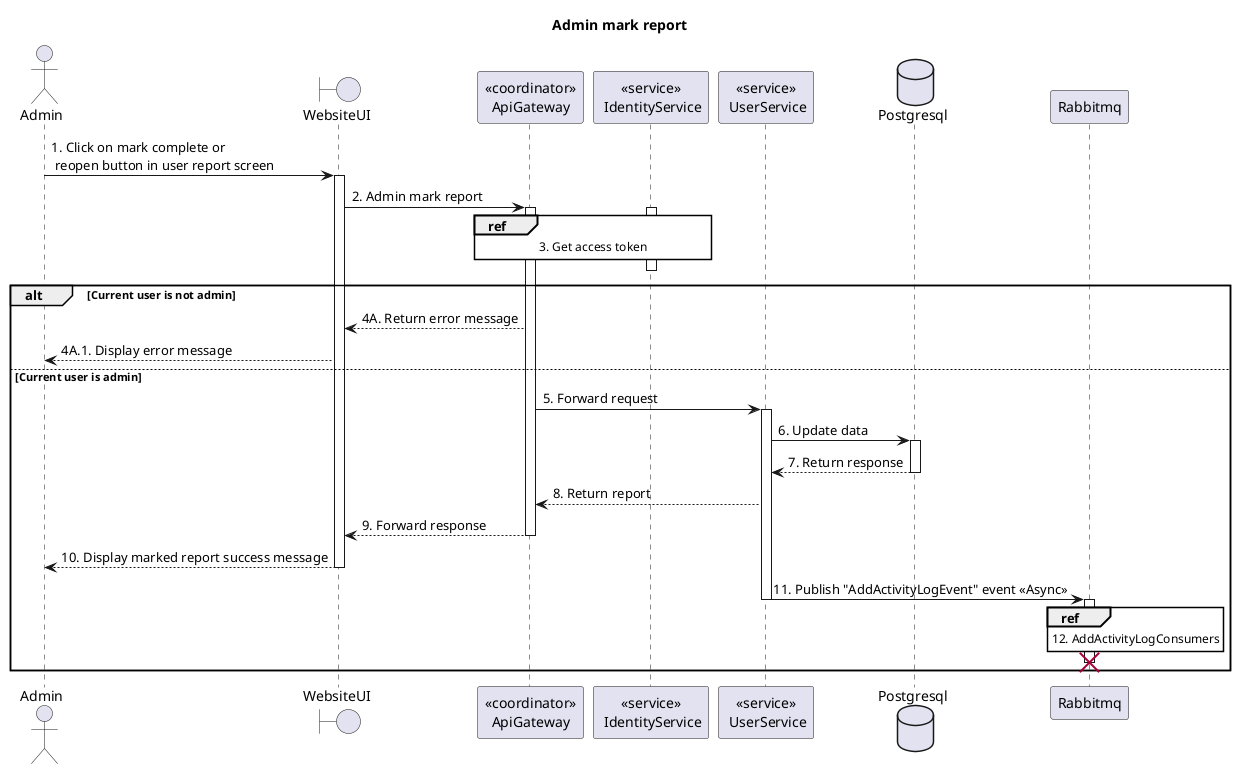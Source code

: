 @startuml Sequence
title "Admin mark report"

' Style section
<style>
  sequenceDiagram {
    reference {
      BackGroundColor white
    }
}
</style>

actor Admin
boundary WebsiteUI
participant "<<coordinator>>\nApiGateway" as ApiGateway
participant "<<service>>\n IdentityService" as IdentityService
participant "<<service>>\n UserService" as UserService
database Postgresql

Admin -> WebsiteUI ++: 1. Click on mark complete or \n reopen button in user report screen
WebsiteUI -> ApiGateway ++: 2. Admin mark report

activate IdentityService
ref over ApiGateway, IdentityService: 3. Get access token
ApiGateway -[hidden]-> IdentityService
deactivate IdentityService

alt Current user is not admin
    WebsiteUI <-- ApiGateway: 4A. Return error message
    Admin <-- WebsiteUI: 4A.1. Display error message
else Current user is admin
    ApiGateway -> UserService ++: 5. Forward request
    UserService -> Postgresql++: 6. Update data
    UserService <-- Postgresql--: 7. Return response
    ApiGateway <-- UserService: 8. Return report
    WebsiteUI <-- ApiGateway--: 9. Forward response
    Admin <-- WebsiteUI--: 10. Display marked report success message
    UserService -> Rabbitmq: 11. Publish "AddActivityLogEvent" event <<Async>> 
    deactivate UserService
    activate Rabbitmq
    ref over Rabbitmq: 12. AddActivityLogConsumers
    Rabbitmq -[hidden]> 
    destroy Rabbitmq
end alt
@enduml